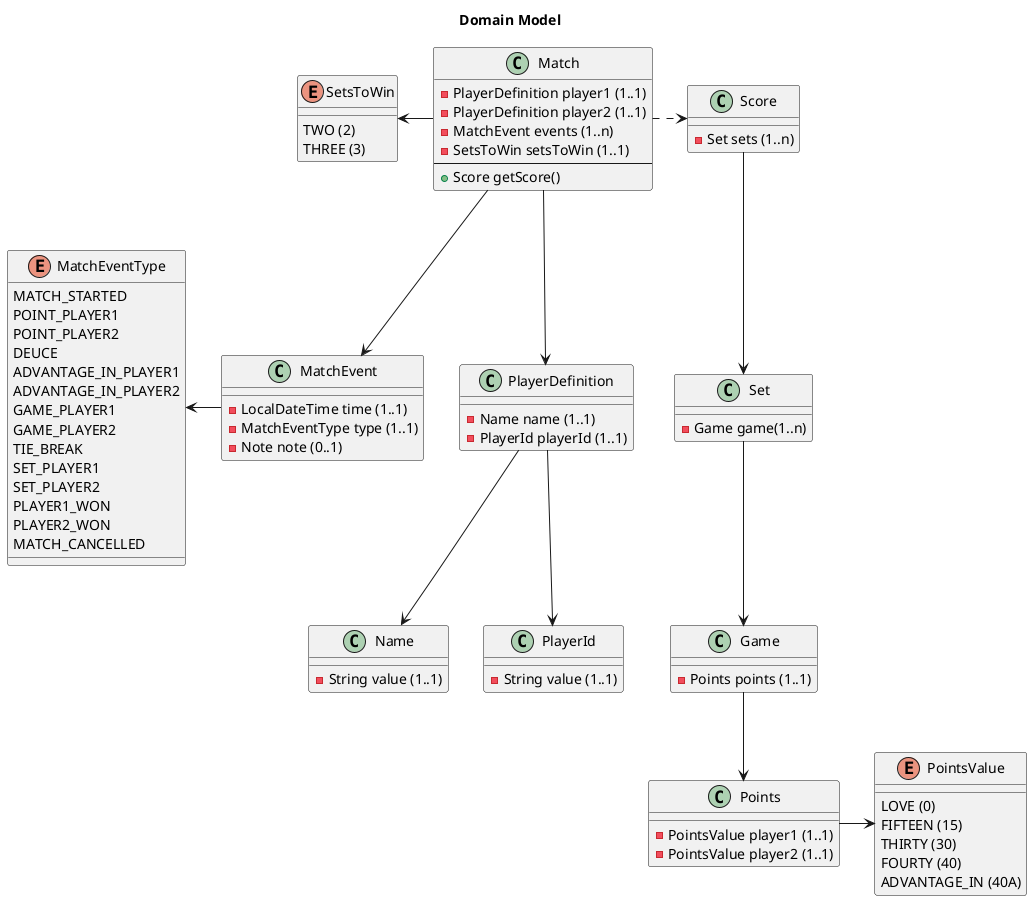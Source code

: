 @startuml

title Domain Model

class Match {
  -PlayerDefinition player1 (1..1)
  -PlayerDefinition player2 (1..1)
  -MatchEvent events (1..n)
  -SetsToWin setsToWin (1..1)
  --
  +Score getScore()
}

enum SetsToWin {
    TWO (2)
    THREE (3)
}

class MatchEvent {
    -LocalDateTime time (1..1)
    -MatchEventType type (1..1)
    -Note note (0..1)
}

enum MatchEventType {
    MATCH_STARTED
    POINT_PLAYER1
    POINT_PLAYER2
    DEUCE
    ADVANTAGE_IN_PLAYER1
    ADVANTAGE_IN_PLAYER2
    GAME_PLAYER1
    GAME_PLAYER2
    TIE_BREAK
    SET_PLAYER1
    SET_PLAYER2
    PLAYER1_WON
    PLAYER2_WON
    MATCH_CANCELLED
}

class Score {
    -Set sets (1..n)
}

class Game {
    -Points points (1..1)
}

class Points {
    -PointsValue player1 (1..1)
    -PointsValue player2 (1..1)
}

enum PointsValue {
    LOVE (0)
    FIFTEEN (15)
    THIRTY (30)
    FOURTY (40)
    ADVANTAGE_IN (40A)
}

class Set {
    -Game game(1..n)
}

class PlayerDefinition {
    -Name name (1..1)
    -PlayerId playerId (1..1)
}

class Name {
    -String value (1..1)
}

class PlayerId {
    -String value (1..1)
}

Match -down-> MatchEvent
Match -left-> SetsToWin
MatchEvent -left-> MatchEventType

Match .right-> Score
Score -down-> Set
Set -down-> Game
Game -down-> Points
Points -right-> PointsValue

Match -down-> PlayerDefinition
PlayerDefinition -down-> Name
PlayerDefinition -down-> PlayerId
@enduml

